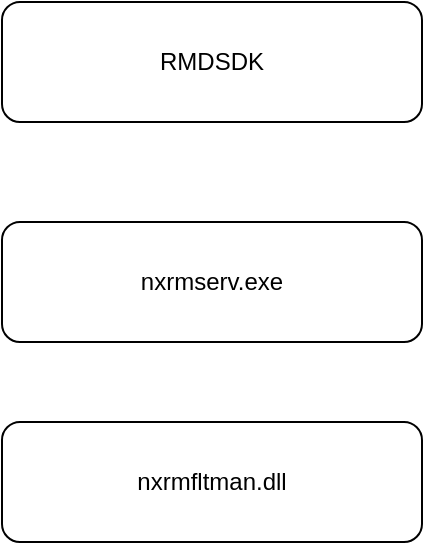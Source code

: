 <mxfile version="16.2.7" type="github" pages="5">
  <diagram id="PkWH7Ox4abNmgLV9kK4M" name="Page-1">
    <mxGraphModel dx="1422" dy="789" grid="1" gridSize="10" guides="1" tooltips="1" connect="1" arrows="1" fold="1" page="1" pageScale="1" pageWidth="850" pageHeight="1100" math="0" shadow="0">
      <root>
        <mxCell id="0" />
        <mxCell id="1" parent="0" />
        <mxCell id="LcC1mPSyVU-vqVYWDgpe-1" value="RMDSDK" style="rounded=1;whiteSpace=wrap;html=1;" vertex="1" parent="1">
          <mxGeometry x="350" y="190" width="210" height="60" as="geometry" />
        </mxCell>
        <mxCell id="LcC1mPSyVU-vqVYWDgpe-2" value="nxrmserv.exe" style="rounded=1;whiteSpace=wrap;html=1;" vertex="1" parent="1">
          <mxGeometry x="350" y="300" width="210" height="60" as="geometry" />
        </mxCell>
        <mxCell id="LcC1mPSyVU-vqVYWDgpe-3" value="nxrmfltman.dll" style="rounded=1;whiteSpace=wrap;html=1;" vertex="1" parent="1">
          <mxGeometry x="350" y="400" width="210" height="60" as="geometry" />
        </mxCell>
      </root>
    </mxGraphModel>
  </diagram>
  <diagram id="ip0UcCe4yA8JJcOuvnaW" name="Page-2">
    <mxGraphModel dx="1422" dy="789" grid="1" gridSize="10" guides="1" tooltips="1" connect="1" arrows="1" fold="1" page="1" pageScale="1" pageWidth="850" pageHeight="1100" math="0" shadow="0">
      <root>
        <mxCell id="vjBUhOPTi7787azV6_4f-0" />
        <mxCell id="vjBUhOPTi7787azV6_4f-1" parent="vjBUhOPTi7787azV6_4f-0" />
        <mxCell id="vjBUhOPTi7787azV6_4f-3" value="" style="aspect=fixed;html=1;points=[];align=center;image;fontSize=12;image=img/lib/azure2/security/Application_Security_Groups.svg;" vertex="1" parent="vjBUhOPTi7787azV6_4f-1">
          <mxGeometry x="170" y="200" width="56.0" height="68" as="geometry" />
        </mxCell>
        <mxCell id="vjBUhOPTi7787azV6_4f-4" value="" style="sketch=0;aspect=fixed;pointerEvents=1;shadow=0;dashed=0;html=1;strokeColor=none;labelPosition=center;verticalLabelPosition=bottom;verticalAlign=top;align=center;fillColor=#00188D;shape=mxgraph.mscae.enterprise.application" vertex="1" parent="vjBUhOPTi7787azV6_4f-1">
          <mxGeometry x="580" y="200" width="92.65" height="63" as="geometry" />
        </mxCell>
        <mxCell id="vjBUhOPTi7787azV6_4f-5" value="" style="endArrow=none;dashed=1;html=1;rounded=0;" edge="1" parent="vjBUhOPTi7787azV6_4f-1">
          <mxGeometry width="50" height="50" relative="1" as="geometry">
            <mxPoint x="40" y="400" as="sourcePoint" />
            <mxPoint x="800" y="400" as="targetPoint" />
          </mxGeometry>
        </mxCell>
        <mxCell id="vjBUhOPTi7787azV6_4f-6" value="&lt;font style=&quot;font-size: 14px&quot;&gt;Kernel&lt;/font&gt;" style="edgeLabel;html=1;align=center;verticalAlign=middle;resizable=0;points=[];" vertex="1" connectable="0" parent="vjBUhOPTi7787azV6_4f-5">
          <mxGeometry x="-0.876" relative="1" as="geometry">
            <mxPoint as="offset" />
          </mxGeometry>
        </mxCell>
        <mxCell id="vjBUhOPTi7787azV6_4f-7" value="" style="rounded=1;whiteSpace=wrap;html=1;fontSize=14;" vertex="1" parent="vjBUhOPTi7787azV6_4f-1">
          <mxGeometry x="80" y="480" width="680" height="120" as="geometry" />
        </mxCell>
        <mxCell id="vjBUhOPTi7787azV6_4f-8" value="IRP Handler" style="rounded=1;whiteSpace=wrap;html=1;fontSize=14;" vertex="1" parent="vjBUhOPTi7787azV6_4f-1">
          <mxGeometry x="270" y="490" width="120" height="60" as="geometry" />
        </mxCell>
        <mxCell id="vjBUhOPTi7787azV6_4f-9" value="RPM Folder Info" style="rounded=1;whiteSpace=wrap;html=1;fontSize=14;" vertex="1" parent="vjBUhOPTi7787azV6_4f-1">
          <mxGeometry x="520" y="490" width="120" height="60" as="geometry" />
        </mxCell>
      </root>
    </mxGraphModel>
  </diagram>
  <diagram id="dHhwQlEQKpOCZlmcN0p0" name="Page-3">
    <mxGraphModel dx="1422" dy="789" grid="1" gridSize="10" guides="1" tooltips="1" connect="1" arrows="1" fold="1" page="1" pageScale="1" pageWidth="850" pageHeight="1100" math="0" shadow="0">
      <root>
        <mxCell id="e9VGIvDszXq3-oWT3gsq-0" />
        <mxCell id="e9VGIvDszXq3-oWT3gsq-1" parent="e9VGIvDszXq3-oWT3gsq-0" />
        <mxCell id="e9VGIvDszXq3-oWT3gsq-2" value="" style="rounded=1;whiteSpace=wrap;html=1;fontSize=14;" vertex="1" parent="e9VGIvDszXq3-oWT3gsq-1">
          <mxGeometry x="150" y="150" width="530" height="90" as="geometry" />
        </mxCell>
        <mxCell id="e9VGIvDszXq3-oWT3gsq-4" value="" style="rounded=1;whiteSpace=wrap;html=1;fontSize=14;" vertex="1" parent="e9VGIvDszXq3-oWT3gsq-1">
          <mxGeometry x="150" y="280" width="530" height="90" as="geometry" />
        </mxCell>
      </root>
    </mxGraphModel>
  </diagram>
  <diagram id="zdNNGRGcw-xqSDVXyfAn" name="Page-4">
    <mxGraphModel dx="1422" dy="789" grid="1" gridSize="10" guides="1" tooltips="1" connect="1" arrows="1" fold="1" page="1" pageScale="1" pageWidth="850" pageHeight="1100" math="0" shadow="0">
      <root>
        <mxCell id="a4oGg-lwztcVajg8Xu71-0" />
        <mxCell id="a4oGg-lwztcVajg8Xu71-1" parent="a4oGg-lwztcVajg8Xu71-0" />
        <mxCell id="a4oGg-lwztcVajg8Xu71-15" value="nxrmserv" style="shape=umlLifeline;perimeter=lifelinePerimeter;whiteSpace=wrap;html=1;container=1;collapsible=0;recursiveResize=0;outlineConnect=0;fontSize=14;fillColor=#008a00;fontColor=#ffffff;strokeColor=#000000;" vertex="1" parent="a4oGg-lwztcVajg8Xu71-1">
          <mxGeometry x="213" y="100" width="88" height="580" as="geometry" />
        </mxCell>
        <mxCell id="a4oGg-lwztcVajg8Xu71-21" value="" style="html=1;points=[];perimeter=orthogonalPerimeter;fontSize=14;" vertex="1" parent="a4oGg-lwztcVajg8Xu71-15">
          <mxGeometry x="39" y="104" width="10" height="436" as="geometry" />
        </mxCell>
        <mxCell id="a4oGg-lwztcVajg8Xu71-26" value="" style="html=1;points=[];perimeter=orthogonalPerimeter;fontSize=14;" vertex="1" parent="a4oGg-lwztcVajg8Xu71-15">
          <mxGeometry x="44" y="217" width="10" height="40" as="geometry" />
        </mxCell>
        <mxCell id="a4oGg-lwztcVajg8Xu71-27" value="rpm logic" style="edgeStyle=orthogonalEdgeStyle;html=1;align=left;spacingLeft=2;endArrow=block;rounded=0;entryX=1;entryY=0;fontSize=14;" edge="1" parent="a4oGg-lwztcVajg8Xu71-15">
          <mxGeometry relative="1" as="geometry">
            <mxPoint x="49" y="197" as="sourcePoint" />
            <Array as="points">
              <mxPoint x="79" y="197" />
            </Array>
            <mxPoint x="55" y="217" as="targetPoint" />
          </mxGeometry>
        </mxCell>
        <mxCell id="a4oGg-lwztcVajg8Xu71-16" value="rmdsdk" style="shape=umlLifeline;perimeter=lifelinePerimeter;whiteSpace=wrap;html=1;container=1;collapsible=0;recursiveResize=0;outlineConnect=0;fontSize=14;fillColor=#d5e8d4;strokeColor=#000000;" vertex="1" parent="a4oGg-lwztcVajg8Xu71-1">
          <mxGeometry x="73" y="100" width="88" height="580" as="geometry" />
        </mxCell>
        <mxCell id="a4oGg-lwztcVajg8Xu71-20" value="" style="html=1;points=[];perimeter=orthogonalPerimeter;fontSize=14;" vertex="1" parent="a4oGg-lwztcVajg8Xu71-16">
          <mxGeometry x="39" y="90" width="10" height="450" as="geometry" />
        </mxCell>
        <mxCell id="a4oGg-lwztcVajg8Xu71-24" value="Config" style="html=1;verticalAlign=bottom;endArrow=block;rounded=0;fontSize=14;" edge="1" parent="a4oGg-lwztcVajg8Xu71-16">
          <mxGeometry width="80" relative="1" as="geometry">
            <mxPoint x="-41" y="100" as="sourcePoint" />
            <mxPoint x="39" y="100" as="targetPoint" />
          </mxGeometry>
        </mxCell>
        <mxCell id="a4oGg-lwztcVajg8Xu71-17" value="nxrmdrvlib" style="shape=umlLifeline;perimeter=lifelinePerimeter;whiteSpace=wrap;html=1;container=1;collapsible=0;recursiveResize=0;outlineConnect=0;fontSize=14;" vertex="1" parent="a4oGg-lwztcVajg8Xu71-1">
          <mxGeometry x="353" y="100" width="88" height="580" as="geometry" />
        </mxCell>
        <mxCell id="a4oGg-lwztcVajg8Xu71-28" value="" style="html=1;points=[];perimeter=orthogonalPerimeter;fontSize=14;" vertex="1" parent="a4oGg-lwztcVajg8Xu71-17">
          <mxGeometry x="39" y="284" width="10" height="254" as="geometry" />
        </mxCell>
        <mxCell id="a4oGg-lwztcVajg8Xu71-18" value="nxrmfltman" style="shape=umlLifeline;perimeter=lifelinePerimeter;whiteSpace=wrap;html=1;container=1;collapsible=0;recursiveResize=0;outlineConnect=0;fontSize=14;fillColor=#d5e8d4;strokeColor=#000000;" vertex="1" parent="a4oGg-lwztcVajg8Xu71-1">
          <mxGeometry x="496" y="100" width="88" height="580" as="geometry" />
        </mxCell>
        <mxCell id="a4oGg-lwztcVajg8Xu71-30" value="" style="html=1;points=[];perimeter=orthogonalPerimeter;fontSize=14;" vertex="1" parent="a4oGg-lwztcVajg8Xu71-18">
          <mxGeometry x="39" y="309" width="10" height="231" as="geometry" />
        </mxCell>
        <mxCell id="a4oGg-lwztcVajg8Xu71-33" value="" style="html=1;points=[];perimeter=orthogonalPerimeter;fontSize=14;" vertex="1" parent="a4oGg-lwztcVajg8Xu71-18">
          <mxGeometry x="45" y="340" width="10" height="40" as="geometry" />
        </mxCell>
        <mxCell id="a4oGg-lwztcVajg8Xu71-34" value="build nxrmflt cmd" style="edgeStyle=orthogonalEdgeStyle;html=1;align=left;spacingLeft=2;endArrow=block;rounded=0;entryX=1;entryY=0;fontSize=14;" edge="1" target="a4oGg-lwztcVajg8Xu71-33" parent="a4oGg-lwztcVajg8Xu71-18">
          <mxGeometry relative="1" as="geometry">
            <mxPoint x="50" y="320" as="sourcePoint" />
            <Array as="points">
              <mxPoint x="80" y="320" />
            </Array>
          </mxGeometry>
        </mxCell>
        <mxCell id="a4oGg-lwztcVajg8Xu71-19" value="nxrmflt" style="shape=umlLifeline;perimeter=lifelinePerimeter;whiteSpace=wrap;html=1;container=1;collapsible=0;recursiveResize=0;outlineConnect=0;fontSize=14;fillColor=#60a917;fontColor=#ffffff;strokeColor=#000000;" vertex="1" parent="a4oGg-lwztcVajg8Xu71-1">
          <mxGeometry x="646" y="100" width="88" height="580" as="geometry" />
        </mxCell>
        <mxCell id="a4oGg-lwztcVajg8Xu71-32" value="" style="html=1;points=[];perimeter=orthogonalPerimeter;fontSize=14;" vertex="1" parent="a4oGg-lwztcVajg8Xu71-19">
          <mxGeometry x="39" y="402" width="10" height="136" as="geometry" />
        </mxCell>
        <mxCell id="a4oGg-lwztcVajg8Xu71-25" value="RPC Call" style="html=1;verticalAlign=bottom;endArrow=block;rounded=0;fontSize=14;" edge="1" parent="a4oGg-lwztcVajg8Xu71-1">
          <mxGeometry width="80" relative="1" as="geometry">
            <mxPoint x="122" y="291" as="sourcePoint" />
            <mxPoint x="253" y="291" as="targetPoint" />
          </mxGeometry>
        </mxCell>
        <mxCell id="a4oGg-lwztcVajg8Xu71-29" value="manage_safe_directory" style="html=1;verticalAlign=bottom;endArrow=block;rounded=0;fontSize=14;" edge="1" parent="a4oGg-lwztcVajg8Xu71-1">
          <mxGeometry width="80" relative="1" as="geometry">
            <mxPoint x="263" y="385" as="sourcePoint" />
            <mxPoint x="392" y="385" as="targetPoint" />
          </mxGeometry>
        </mxCell>
        <mxCell id="a4oGg-lwztcVajg8Xu71-31" value="ManageSafeDir" style="html=1;verticalAlign=bottom;endArrow=block;rounded=0;fontSize=14;" edge="1" parent="a4oGg-lwztcVajg8Xu71-1">
          <mxGeometry width="80" relative="1" as="geometry">
            <mxPoint x="403" y="413" as="sourcePoint" />
            <mxPoint x="535" y="413" as="targetPoint" />
          </mxGeometry>
        </mxCell>
        <mxCell id="a4oGg-lwztcVajg8Xu71-35" value="FilterSendMessage" style="html=1;verticalAlign=bottom;endArrow=block;rounded=0;fontSize=14;" edge="1" parent="a4oGg-lwztcVajg8Xu71-1">
          <mxGeometry width="80" relative="1" as="geometry">
            <mxPoint x="546" y="506" as="sourcePoint" />
            <mxPoint x="685" y="506" as="targetPoint" />
          </mxGeometry>
        </mxCell>
        <mxCell id="a4oGg-lwztcVajg8Xu71-38" value="" style="html=1;points=[];perimeter=orthogonalPerimeter;fontSize=14;" vertex="1" parent="a4oGg-lwztcVajg8Xu71-1">
          <mxGeometry x="691" y="548" width="10" height="40" as="geometry" />
        </mxCell>
        <mxCell id="a4oGg-lwztcVajg8Xu71-39" value="update rpm info" style="edgeStyle=orthogonalEdgeStyle;html=1;align=left;spacingLeft=2;endArrow=block;rounded=0;entryX=1;entryY=0;fontSize=14;" edge="1" parent="a4oGg-lwztcVajg8Xu71-1">
          <mxGeometry relative="1" as="geometry">
            <mxPoint x="696" y="527" as="sourcePoint" />
            <Array as="points">
              <mxPoint x="726" y="527" />
            </Array>
            <mxPoint x="701" y="554" as="targetPoint" />
          </mxGeometry>
        </mxCell>
        <mxCell id="a4oGg-lwztcVajg8Xu71-40" value="return" style="html=1;verticalAlign=bottom;endArrow=open;dashed=1;endSize=8;rounded=0;fontSize=14;" edge="1" parent="a4oGg-lwztcVajg8Xu71-1">
          <mxGeometry relative="1" as="geometry">
            <mxPoint x="683" y="612" as="sourcePoint" />
            <mxPoint x="546" y="612" as="targetPoint" />
          </mxGeometry>
        </mxCell>
        <mxCell id="a4oGg-lwztcVajg8Xu71-41" value="return" style="html=1;verticalAlign=bottom;endArrow=open;dashed=1;endSize=8;rounded=0;fontSize=14;" edge="1" parent="a4oGg-lwztcVajg8Xu71-1">
          <mxGeometry relative="1" as="geometry">
            <mxPoint x="533" y="618" as="sourcePoint" />
            <mxPoint x="402" y="618" as="targetPoint" />
          </mxGeometry>
        </mxCell>
        <mxCell id="a4oGg-lwztcVajg8Xu71-42" value="return" style="html=1;verticalAlign=bottom;endArrow=open;dashed=1;endSize=8;rounded=0;fontSize=14;" edge="1" parent="a4oGg-lwztcVajg8Xu71-1">
          <mxGeometry relative="1" as="geometry">
            <mxPoint x="392" y="623" as="sourcePoint" />
            <mxPoint x="261" y="623" as="targetPoint" />
          </mxGeometry>
        </mxCell>
        <mxCell id="a4oGg-lwztcVajg8Xu71-43" value="return" style="html=1;verticalAlign=bottom;endArrow=open;dashed=1;endSize=8;rounded=0;fontSize=14;" edge="1" parent="a4oGg-lwztcVajg8Xu71-1">
          <mxGeometry relative="1" as="geometry">
            <mxPoint x="251" y="631" as="sourcePoint" />
            <mxPoint x="122" y="631" as="targetPoint" />
          </mxGeometry>
        </mxCell>
        <mxCell id="WEj66YUcp5UHl5OFXSRD-0" value="" style="html=1;points=[];perimeter=orthogonalPerimeter;fontSize=14;" vertex="1" parent="a4oGg-lwztcVajg8Xu71-1">
          <mxGeometry x="117" y="231" width="10" height="40" as="geometry" />
        </mxCell>
        <mxCell id="WEj66YUcp5UHl5OFXSRD-1" value="build rpc msg&amp;nbsp;" style="edgeStyle=orthogonalEdgeStyle;html=1;align=left;spacingLeft=2;endArrow=block;rounded=0;entryX=1;entryY=0;fontSize=14;" edge="1" target="WEj66YUcp5UHl5OFXSRD-0" parent="a4oGg-lwztcVajg8Xu71-1">
          <mxGeometry relative="1" as="geometry">
            <mxPoint x="122" y="211" as="sourcePoint" />
            <Array as="points">
              <mxPoint x="152" y="211" />
            </Array>
          </mxGeometry>
        </mxCell>
      </root>
    </mxGraphModel>
  </diagram>
  <diagram id="pvBvGr0tR0Df-7Ew77bj" name="Page-5">
    <mxGraphModel dx="1422" dy="789" grid="1" gridSize="10" guides="1" tooltips="1" connect="1" arrows="1" fold="1" page="1" pageScale="1" pageWidth="850" pageHeight="1100" math="0" shadow="0">
      <root>
        <mxCell id="hzjDTsjKu08AHBt8nRJA-0" />
        <mxCell id="hzjDTsjKu08AHBt8nRJA-1" parent="hzjDTsjKu08AHBt8nRJA-0" />
      </root>
    </mxGraphModel>
  </diagram>
</mxfile>
